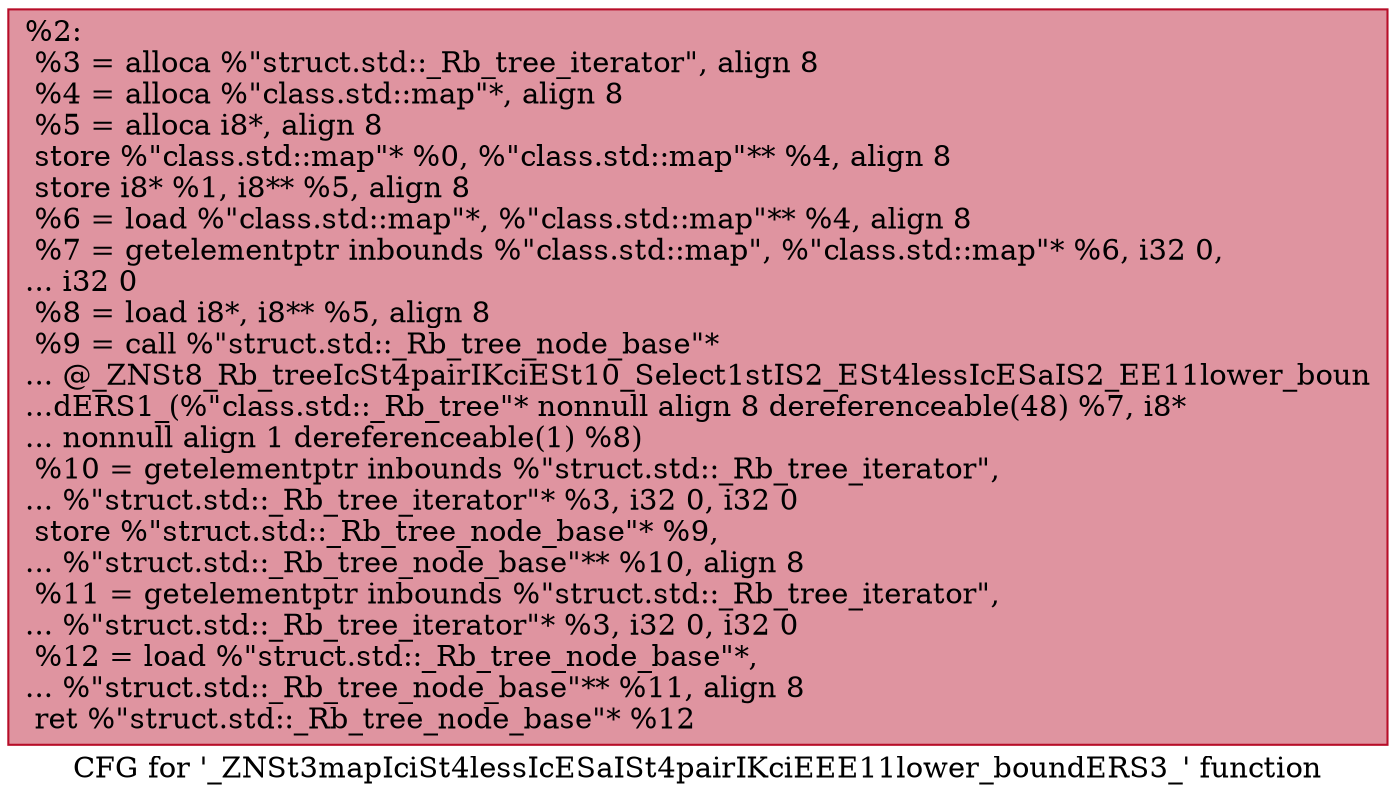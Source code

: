 digraph "CFG for '_ZNSt3mapIciSt4lessIcESaISt4pairIKciEEE11lower_boundERS3_' function" {
	label="CFG for '_ZNSt3mapIciSt4lessIcESaISt4pairIKciEEE11lower_boundERS3_' function";

	Node0x557bfd5052a0 [shape=record,color="#b70d28ff", style=filled, fillcolor="#b70d2870",label="{%2:\l  %3 = alloca %\"struct.std::_Rb_tree_iterator\", align 8\l  %4 = alloca %\"class.std::map\"*, align 8\l  %5 = alloca i8*, align 8\l  store %\"class.std::map\"* %0, %\"class.std::map\"** %4, align 8\l  store i8* %1, i8** %5, align 8\l  %6 = load %\"class.std::map\"*, %\"class.std::map\"** %4, align 8\l  %7 = getelementptr inbounds %\"class.std::map\", %\"class.std::map\"* %6, i32 0,\l... i32 0\l  %8 = load i8*, i8** %5, align 8\l  %9 = call %\"struct.std::_Rb_tree_node_base\"*\l... @_ZNSt8_Rb_treeIcSt4pairIKciESt10_Select1stIS2_ESt4lessIcESaIS2_EE11lower_boun\l...dERS1_(%\"class.std::_Rb_tree\"* nonnull align 8 dereferenceable(48) %7, i8*\l... nonnull align 1 dereferenceable(1) %8)\l  %10 = getelementptr inbounds %\"struct.std::_Rb_tree_iterator\",\l... %\"struct.std::_Rb_tree_iterator\"* %3, i32 0, i32 0\l  store %\"struct.std::_Rb_tree_node_base\"* %9,\l... %\"struct.std::_Rb_tree_node_base\"** %10, align 8\l  %11 = getelementptr inbounds %\"struct.std::_Rb_tree_iterator\",\l... %\"struct.std::_Rb_tree_iterator\"* %3, i32 0, i32 0\l  %12 = load %\"struct.std::_Rb_tree_node_base\"*,\l... %\"struct.std::_Rb_tree_node_base\"** %11, align 8\l  ret %\"struct.std::_Rb_tree_node_base\"* %12\l}"];
}
